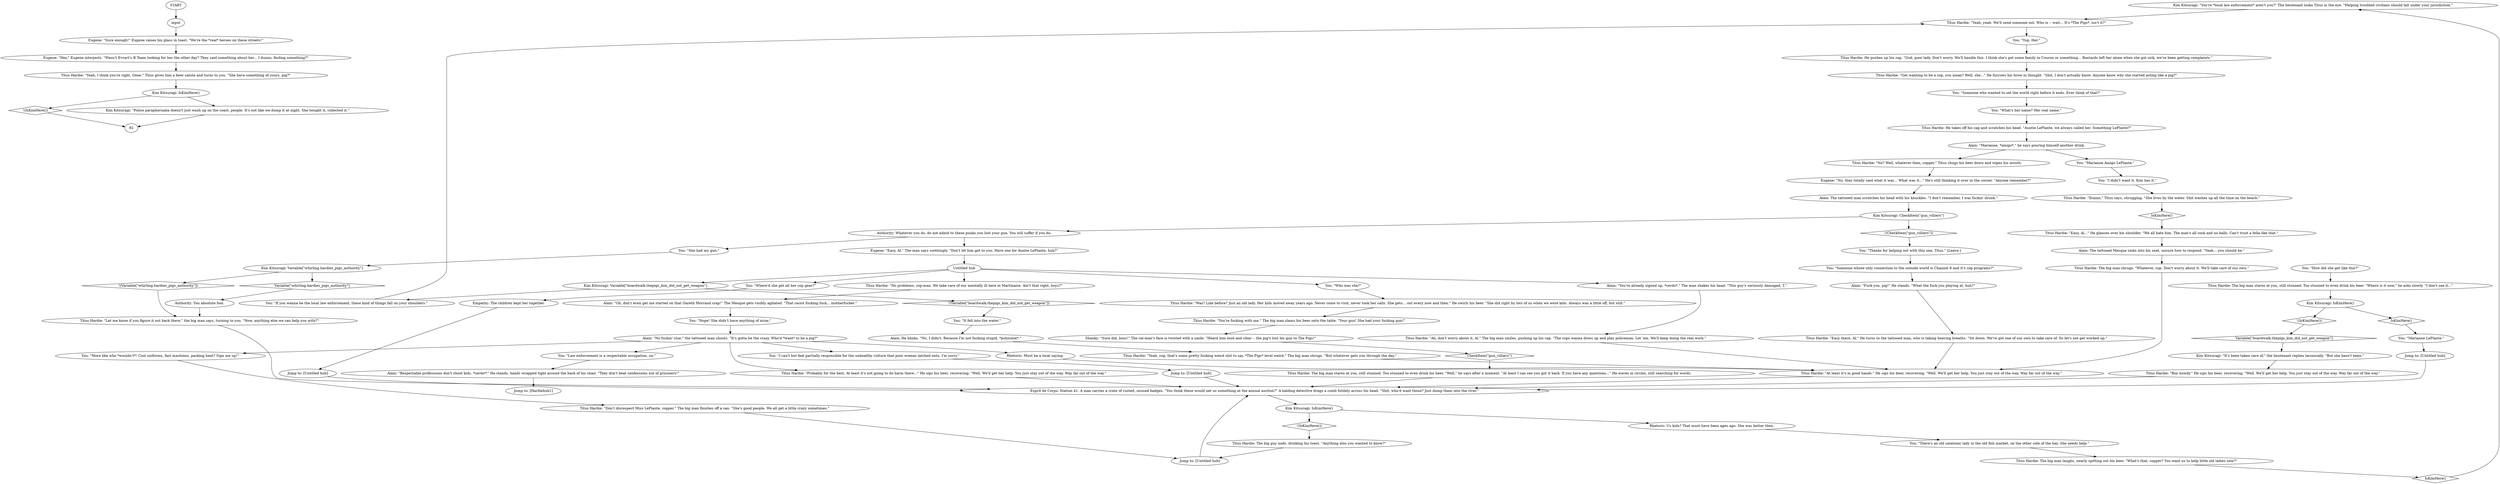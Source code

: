 # WHIRLING F1 / ADDITIONAL CONTENT
# * The Pigs
#* Working class husband.
# ==================================================
digraph G {
	  0 [label="START"];
	  1 [label="input"];
	  2 [label="Kim Kitsuragi: \"You're *local law enforcement* aren't you?\" The lieutenant looks Titus in the eye. \"Helping troubled civilians should fall under your jurisdiction.\""];
	  3 [label="Titus Hardie: \"Yeah, I think you're right, Gene.\" Titus gives him a beer salute and turns to you. \"She have something of yours, pig?\""];
	  4 [label="You: \"Law enforcement is a respectable occupation, sir.\""];
	  5 [label="Titus Hardie: \"Was? Like before? Just an old lady. Her kids moved away years ago. Never come to visit, never took her calls. She gets... out every now and then.\" He swirls his beer. \"She did right by lots of us when we were kids. Always was a little off, but still.\""];
	  6 [label="You: \"It fell into the water.\""];
	  7 [label="Titus Hardie: The big man shrugs. \"Whatever, cop. Don't worry about it. We'll take care of our own.\""];
	  8 [label="Titus Hardie: The big man laughs, nearly spitting out his beer. \"What's that, copper? You want us to help little old ladies now?\""];
	  9 [label="You: \"Yup. Her.\""];
	  10 [label="Titus Hardie: \"Boy howdy.\" He sips his beer, recovering. \"Well. We'll get her help. You just stay out of the way. Way far out of the way.\""];
	  11 [label="You: \"Where'd she get all her cop gear?\""];
	  12 [label="Eugene: \"No, they totally said what it was... What was it...\" He's still thinking it over in the corner. \"Anyone remember?\""];
	  13 [label="Alain: The tattooed man scratches his head with his knuckles. \"I don't remember, I was fuckin' drunk.\""];
	  14 [label="Titus Hardie: He takes off his cap and scratches his head. \"Auntie LePlante, we always called her. Something LePlante?\""];
	  15 [label="Alain: \"Respectable professions don't shoot kids, *cerdo*!\" He stands, hands wrapped tight around the back of his chair. \"They don't beat confessions out of prisoners!\""];
	  16 [label="Authority: You absolute fool."];
	  17 [label="Titus Hardie: \"Ah, don't worry about it, Al.\" The big man smiles, pushing up his cap. \"The cops wanna dress up and play policeman. Let 'em. We'll keep doing the real work.\""];
	  18 [label="Shanky: \"Sure did, boss!\" The rat-man's face is twisted with a smile. \"Heard him loud and clear -- the pig's lost his gun to The Pigs!\""];
	  19 [label="Kim Kitsuragi: IsKimHere()"];
	  20 [label="IsKimHere()", shape=diamond];
	  21 [label="!(IsKimHere())", shape=diamond];
	  22 [label="Alain: \"Marianne, *amigo*,\" he says pouring himself another drink."];
	  23 [label="You: \"Marianne Amigo LePlante.\""];
	  24 [label="You: \"Who was she?\""];
	  25 [label="Titus Hardie: \"Yeah, yeah. We'll send someone out. Who is -- wait... It's *The Pigs*, isn't it?\""];
	  26 [label="You: \"She had my gun.\""];
	  27 [label="Jump to: [Untitled hub]"];
	  28 [label="Titus Hardie: He pushes up his cap. \"God, poor lady. Don't worry. We'll handle this. I think she's got some family in Couron or something... Bastards left her alone when she got sick, we've been getting complaints.\""];
	  29 [label="Titus Hardie: \"Yeah, cop, that's some pretty fucking weird shit to say. *The Pigs* level weird.\" The big man shrugs. \"But whatever gets you through the day.\""];
	  30 [label="Titus Hardie: The big man stares at you, still stunned. Too stunned to even drink his beer. \"Well,\" he says after a moment. \"At least I can see you got it back. If you have any questions...\" He waves in circles, still searching for words."];
	  31 [label="Kim Kitsuragi: Variable[\"whirling.hardies_pigs_authority\"]"];
	  32 [label="Variable[\"whirling.hardies_pigs_authority\"]", shape=diamond];
	  33 [label="!(Variable[\"whirling.hardies_pigs_authority\"])", shape=diamond];
	  34 [label="You: \"How did she get like this?\""];
	  35 [label="Kim Kitsuragi: Variable[\"boardwalk.thepigs_kim_did_not_get_weapon\"]"];
	  36 [label="Variable[\"boardwalk.thepigs_kim_did_not_get_weapon\"]", shape=diamond];
	  37 [label="!(Variable[\"boardwalk.thepigs_kim_did_not_get_weapon\"])", shape=diamond];
	  38 [label="You: \"If you wanna be the local law enforcement, these kind of things fall on your shoulders.\""];
	  39 [label="Titus Hardie: The big guy nods, drinking his toast. \"Anything else you wanted to know?\""];
	  40 [label="Jump to: [Untitled hub]"];
	  41 [label="Jump to: [Untitled hub]"];
	  42 [label="Kim Kitsuragi: IsKimHere()"];
	  43 [label="IsKimHere()", shape=diamond];
	  44 [label="!(IsKimHere())", shape=diamond];
	  45 [label="Rhetoric: Us kids? That must have been ages ago. She was better then."];
	  46 [label="Titus Hardie: \"You're fucking with me.\" The big man slams his beer onto the table. \"Your gun! She had your fucking gun!\""];
	  47 [label="Titus Hardie: \"Let me know if you figure it out back there,\" the big man says, turning to you. \"Now, anything else we can help you with?\""];
	  48 [label="Kim Kitsuragi: CheckItem(\"gun_villiers\")"];
	  49 [label="CheckItem(\"gun_villiers\")", shape=diamond];
	  50 [label="!(CheckItem(\"gun_villiers\"))", shape=diamond];
	  51 [label="Authority: Whatever you do, do not admit to these punks you lost your gun. You will suffer if you do."];
	  52 [label="Kim Kitsuragi: IsKimHere()"];
	  53 [label="IsKimHere()", shape=diamond];
	  54 [label="!(IsKimHere())", shape=diamond];
	  55 [label="Kim Kitsuragi: \"Police paraphernalia doesn't just wash up on the coast, people. It's not like we dump it at night. She bought it, collected it.\""];
	  56 [label="Titus Hardie: \"Easy, Al...\" He glances over his shoulder. \"We all hate him. The man's all cock and no balls. Can't trust a fella like that.\""];
	  57 [label="You: \"Nope! She didn't have anything of mine.\""];
	  58 [label="Eugene: \"Easy, Al.\" The man says soothingly. \"Don't let him get to you. Have one for Auntie LePlante, huh?\""];
	  59 [label="Titus Hardie: \"Easy there, Al.\" He turns to the tattooed man, who is taking heaving breaths. \"Sit down. We've got one of our own to take care of. So let's not get worked up.\""];
	  60 [label="Jump to: [Hardiehub1]"];
	  61 [label="Eugene: \"Hey,\" Eugene interjects. \"Wasn't Evrart's B Team looking for her the other day? They said something about her... I dunno, finding something?\""];
	  62 [label="Titus Hardie: \"Get wanting to be a cop, you mean? Well, she...\" He furrows his brow in thought. \"Shit, I don't actually know. Anyone know why she started acting like a pig?\""];
	  63 [label="Titus Hardie: The big man stares at you, still stunned. Too stunned to even drink his beer. \"Where is it now,\" he asks slowly. \"I don't see it...\""];
	  64 [label="You: \"Thanks for helping out with this one, Titus.\" [Leave.]"];
	  65 [label="Titus Hardie: \"No problemo, cop-man. We take care of our mentally ill here in Martinaise. Ain't that right, boys?\""];
	  66 [label="You: \"Someone whose only connection to the outside world is Channel 8 and it's cop programs?\""];
	  67 [label="Rhetoric: Must be a local saying."];
	  68 [label="Alain: The tattooed Mesque sinks into his seat, unsure how to respond. \"Yeah... you should be.\""];
	  69 [label="Jump to: [Untitled hub]"];
	  70 [label="Titus Hardie: \"At least it's in good hands.\" He sips his beer, recovering. \"Well. We'll get her help. You just stay out of the way. Way far out of the way.\""];
	  71 [label="Titus Hardie: \"Dunno,\" Titus says, shrugging. \"She lives by the water. Shit washes up all the time on the beach.\""];
	  72 [label="Empathy: The children kept her together."];
	  73 [label="You: \"There's an old catatonic lady in the old fish market, on the other side of the bay. She needs help.\""];
	  74 [label="Eugene: \"Sure enough!\" Eugene raises his glass in toast. \"We're the *real* heroes on these streets!\""];
	  75 [label="Alain: \"Oh, don't even get me started on that Gareth Morrand crap!\" The Mesque gets visibly agitated. \"That racist fucking fuck... motherfucker.\""];
	  76 [label="Alain: \"Fuck you, pig!\" He stands. \"What the fuck you playing at, huh?\""];
	  77 [label="You: \"I didn't want it. Kim has it.\""];
	  78 [label="Kim Kitsuragi: \"It's been taken care of,\" the lieutenant replies laconically. \"But she hasn't been.\""];
	  79 [label="You: \"Marianne LePlante.\""];
	  80 [label="Titus Hardie: \"No? Well, whatever then, copper.\" Titus chugs his beer down and wipes his mouth."];
	  81 [label="Alain: \"No fuckin' clue,\" the tattooed man shouts. \"It's gotta be the crazy. Who'd *want* to be a pig?\""];
	  82 [label="You: \"Someone who wanted to set the world right before it ends. Ever think of that?\""];
	  83 [label="You: \"I can't but feel partially responsible for the unhealthy culture that poor woman latched onto. I'm sorry.\""];
	  84 [label="You: \"More like who *wouldn't*! Cool uniforms, fast machines, packing heat? Sign me up!\""];
	  85 [label="Titus Hardie: \"Probably for the best. At least it's not going to do harm there...\" He sips his beer, recovering. \"Well. We'll get her help. You just stay out of the way. Way far out of the way.\""];
	  86 [label="Alain: He blinks. \"No, I didn't. Because I'm not fucking stupid, *polizonte*.\""];
	  87 [label="You: \"What's her name? Her real name.\""];
	  88 [label="Alain: \"You're already signed up, *cerdo*.\" The man shakes his head. \"This guy's seriously damaged, T.\""];
	  89 [label="Titus Hardie: \"Don't disrespect Miss LePlante, copper.\" The big man finishes off a can. \"She's good people. We all get a little crazy sometimes.\""];
	  90 [label="Untitled hub"];
	  91 [label="Esprit de Corps: Station 41. A man carries a crate of rusted, unused badges. \"You think these would net us something at the annual auction?\" A balding detective drags a comb futilely across his head. \"Shit, who'd want those? Just dump them into the river.\""];
	  0 -> 1
	  1 -> 74
	  2 -> 25
	  3 -> 52
	  4 -> 15
	  5 -> 46
	  6 -> 86
	  7 -> 70
	  8 -> 43
	  9 -> 28
	  10 -> 91
	  11 -> 72
	  12 -> 13
	  13 -> 48
	  14 -> 22
	  15 -> 60
	  16 -> 47
	  17 -> 70
	  18 -> 49
	  19 -> 20
	  19 -> 21
	  20 -> 79
	  21 -> 36
	  22 -> 80
	  22 -> 23
	  23 -> 77
	  24 -> 5
	  25 -> 9
	  26 -> 31
	  27 -> 91
	  28 -> 62
	  29 -> 70
	  30 -> 91
	  31 -> 32
	  31 -> 33
	  32 -> 16
	  33 -> 47
	  34 -> 63
	  35 -> 37
	  35 -> 38
	  36 -> 78
	  37 -> 6
	  38 -> 25
	  39 -> 27
	  40 -> 91
	  41 -> 91
	  42 -> 44
	  42 -> 45
	  43 -> 2
	  44 -> 39
	  45 -> 73
	  46 -> 18
	  47 -> 91
	  48 -> 50
	  48 -> 51
	  49 -> 30
	  50 -> 64
	  51 -> 26
	  51 -> 58
	  52 -> 54
	  52 -> 55
	  53 -> 56
	  54 -> 92
	  55 -> 92
	  56 -> 68
	  57 -> 81
	  58 -> 90
	  59 -> 70
	  61 -> 3
	  62 -> 82
	  63 -> 19
	  64 -> 66
	  65 -> 75
	  66 -> 76
	  67 -> 70
	  68 -> 7
	  69 -> 91
	  70 -> 91
	  71 -> 53
	  72 -> 41
	  73 -> 8
	  74 -> 61
	  75 -> 57
	  76 -> 59
	  77 -> 71
	  78 -> 10
	  79 -> 40
	  80 -> 12
	  81 -> 67
	  81 -> 4
	  81 -> 83
	  81 -> 84
	  81 -> 85
	  82 -> 87
	  83 -> 69
	  84 -> 89
	  85 -> 91
	  86 -> 29
	  87 -> 14
	  88 -> 17
	  89 -> 27
	  90 -> 65
	  90 -> 35
	  90 -> 11
	  90 -> 88
	  90 -> 24
	  91 -> 42
}

